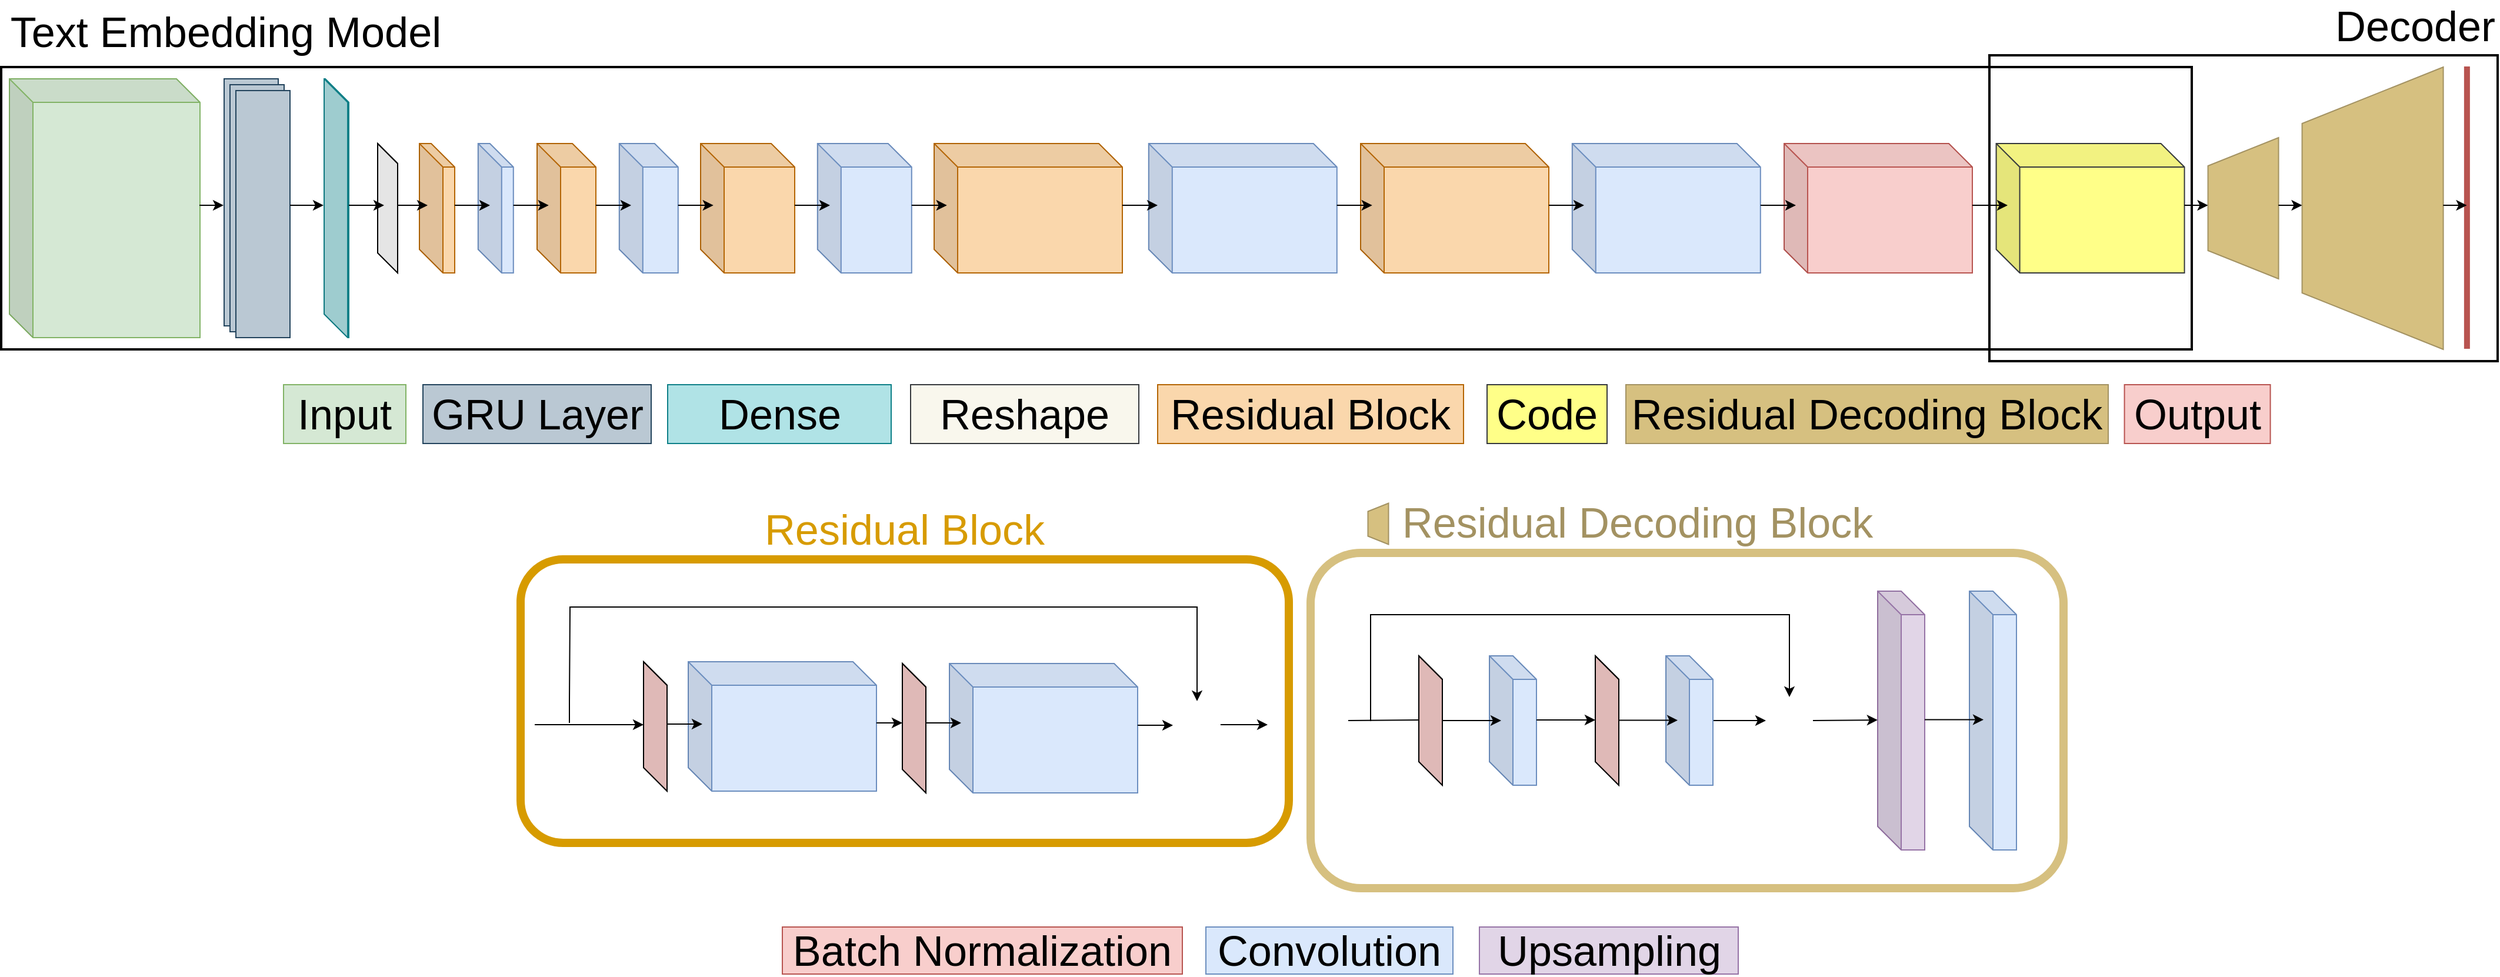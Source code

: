<mxfile version="10.7.3" type="device"><diagram id="WxLvqokhWFlpE4O3j4r8" name="Page-1"><mxGraphModel dx="3498" dy="2960" grid="1" gridSize="10" guides="1" tooltips="1" connect="1" arrows="1" fold="1" page="1" pageScale="1" pageWidth="6000" pageHeight="1100" math="0" shadow="0"><root><mxCell id="0"/><mxCell id="1" parent="0"/><mxCell id="rJr_cNVQDlllX9Y08eiM-1" value="" style="rounded=0;whiteSpace=wrap;html=1;shadow=0;strokeColor=#000000;fillColor=none;strokeWidth=2;" vertex="1" parent="1"><mxGeometry x="1809" y="30" width="432" height="260" as="geometry"/></mxCell><mxCell id="rJr_cNVQDlllX9Y08eiM-2" value="" style="shape=cube;whiteSpace=wrap;html=1;boundedLbl=1;backgroundOutline=1;darkOpacity=0.05;darkOpacity2=0.1;fillColor=#ffff88;strokeColor=#36393d;shadow=0;" vertex="1" parent="1"><mxGeometry x="1814.778" y="105" width="160" height="110" as="geometry"/></mxCell><mxCell id="rJr_cNVQDlllX9Y08eiM-3" value="Text Embedding Model" style="text;html=1;strokeColor=none;fillColor=none;align=center;verticalAlign=middle;whiteSpace=wrap;rounded=0;shadow=0;fontSize=36;" vertex="1" parent="1"><mxGeometry x="125" y="-10" width="370" height="40" as="geometry"/></mxCell><mxCell id="rJr_cNVQDlllX9Y08eiM-4" value="Input" style="text;html=1;strokeColor=#82b366;fillColor=#d5e8d4;align=center;verticalAlign=middle;whiteSpace=wrap;rounded=0;fontSize=36;" vertex="1" parent="1"><mxGeometry x="359" y="310" width="104" height="50" as="geometry"/></mxCell><mxCell id="rJr_cNVQDlllX9Y08eiM-5" value="Residual Decoding Block" style="text;html=1;strokeColor=#A39262;fillColor=#D6C080;align=center;verticalAlign=middle;whiteSpace=wrap;rounded=0;fontSize=36;" vertex="1" parent="1"><mxGeometry x="1500" y="310" width="410" height="50" as="geometry"/></mxCell><mxCell id="rJr_cNVQDlllX9Y08eiM-6" value="Dense" style="text;html=1;strokeColor=#0E8088;fillColor=#B0E3E6;align=center;verticalAlign=middle;whiteSpace=wrap;rounded=0;fontSize=36;" vertex="1" parent="1"><mxGeometry x="685.5" y="310" width="190" height="50" as="geometry"/></mxCell><mxCell id="rJr_cNVQDlllX9Y08eiM-7" value="GRU Layer" style="text;html=1;strokeColor=#23445d;fillColor=#bac8d3;align=center;verticalAlign=middle;whiteSpace=wrap;rounded=0;fontSize=36;" vertex="1" parent="1"><mxGeometry x="477.5" y="310" width="194" height="50" as="geometry"/></mxCell><mxCell id="rJr_cNVQDlllX9Y08eiM-8" value="Reshape" style="text;html=1;strokeColor=#36393d;fillColor=#f9f7ed;align=center;verticalAlign=middle;whiteSpace=wrap;rounded=0;fontSize=36;" vertex="1" parent="1"><mxGeometry x="892" y="310" width="194" height="50" as="geometry"/></mxCell><mxCell id="rJr_cNVQDlllX9Y08eiM-9" value="Residual Block" style="text;html=1;strokeColor=#b46504;fillColor=#fad7ac;align=center;verticalAlign=middle;whiteSpace=wrap;rounded=0;fontSize=36;" vertex="1" parent="1"><mxGeometry x="1102" y="310" width="260" height="50" as="geometry"/></mxCell><mxCell id="rJr_cNVQDlllX9Y08eiM-10" value="" style="shape=trapezoid;perimeter=trapezoidPerimeter;whiteSpace=wrap;html=1;rotation=90;flipH=1;flipV=1;fillColor=#D6C080;strokeColor=#A39262;" vertex="1" parent="1"><mxGeometry x="2014.778" y="100" width="240" height="120" as="geometry"/></mxCell><mxCell id="rJr_cNVQDlllX9Y08eiM-11" value="" style="shape=trapezoid;perimeter=trapezoidPerimeter;whiteSpace=wrap;html=1;rotation=90;flipH=1;flipV=1;fillColor=#D6C080;strokeColor=#A39262;" vertex="1" parent="1"><mxGeometry x="1964.778" y="130" width="120" height="60" as="geometry"/></mxCell><mxCell id="rJr_cNVQDlllX9Y08eiM-12" value="" style="endArrow=none;html=1;fontSize=36;strokeWidth=5;fillColor=#f8cecc;strokeColor=#b85450;" edge="1" parent="1"><mxGeometry width="50" height="50" relative="1" as="geometry"><mxPoint x="2214.945" y="279.5" as="sourcePoint"/><mxPoint x="2214.945" y="39.5" as="targetPoint"/></mxGeometry></mxCell><mxCell id="rJr_cNVQDlllX9Y08eiM-13" style="edgeStyle=none;curved=1;orthogonalLoop=1;jettySize=auto;html=1;exitX=0.5;exitY=0;exitDx=0;exitDy=0;endArrow=classic;endFill=1;" edge="1" parent="1"><mxGeometry relative="1" as="geometry"><mxPoint x="1974.674" y="157.5" as="sourcePoint"/><mxPoint x="1994.778" y="157.5" as="targetPoint"/></mxGeometry></mxCell><mxCell id="rJr_cNVQDlllX9Y08eiM-14" style="edgeStyle=none;curved=1;orthogonalLoop=1;jettySize=auto;html=1;exitX=0.5;exitY=0;exitDx=0;exitDy=0;endArrow=classic;endFill=1;" edge="1" parent="1"><mxGeometry relative="1" as="geometry"><mxPoint x="2054.674" y="157.5" as="sourcePoint"/><mxPoint x="2074.778" y="157.5" as="targetPoint"/></mxGeometry></mxCell><mxCell id="rJr_cNVQDlllX9Y08eiM-15" style="edgeStyle=none;curved=1;orthogonalLoop=1;jettySize=auto;html=1;exitX=0.5;exitY=0;exitDx=0;exitDy=0;endArrow=classic;endFill=1;" edge="1" parent="1"><mxGeometry relative="1" as="geometry"><mxPoint x="2194.674" y="157.5" as="sourcePoint"/><mxPoint x="2214.778" y="157.5" as="targetPoint"/></mxGeometry></mxCell><mxCell id="rJr_cNVQDlllX9Y08eiM-16" value="Code" style="text;html=1;strokeColor=#36393d;fillColor=#ffff88;align=center;verticalAlign=middle;whiteSpace=wrap;rounded=0;fontSize=36;" vertex="1" parent="1"><mxGeometry x="1382" y="310" width="102" height="50" as="geometry"/></mxCell><mxCell id="rJr_cNVQDlllX9Y08eiM-17" value="Output" style="text;html=1;strokeColor=#b85450;fillColor=#f8cecc;align=center;verticalAlign=middle;whiteSpace=wrap;rounded=0;fontSize=36;" vertex="1" parent="1"><mxGeometry x="1923.786" y="310" width="124" height="50" as="geometry"/></mxCell><mxCell id="rJr_cNVQDlllX9Y08eiM-18" value="Batch Normalization" style="text;html=1;strokeColor=#b85450;fillColor=#f8cecc;align=center;verticalAlign=middle;whiteSpace=wrap;rounded=0;fontSize=36;" vertex="1" parent="1"><mxGeometry x="783" y="771" width="340" height="40" as="geometry"/></mxCell><mxCell id="rJr_cNVQDlllX9Y08eiM-19" value="Convolution" style="text;html=1;strokeColor=#6c8ebf;fillColor=#dae8fc;align=center;verticalAlign=middle;whiteSpace=wrap;rounded=0;fontSize=36;" vertex="1" parent="1"><mxGeometry x="1143" y="771" width="210" height="40" as="geometry"/></mxCell><mxCell id="rJr_cNVQDlllX9Y08eiM-20" value="Upsampling" style="text;html=1;strokeColor=#9673a6;fillColor=#e1d5e7;align=center;verticalAlign=middle;whiteSpace=wrap;rounded=0;fontSize=36;" vertex="1" parent="1"><mxGeometry x="1375.5" y="771" width="220" height="40" as="geometry"/></mxCell><mxCell id="rJr_cNVQDlllX9Y08eiM-38" value="Decoder" style="text;html=1;strokeColor=none;fillColor=none;align=center;verticalAlign=middle;whiteSpace=wrap;rounded=0;fontSize=36;" vertex="1" parent="1"><mxGeometry x="2100.778" y="-10" width="140" height="30" as="geometry"/></mxCell><mxCell id="rJr_cNVQDlllX9Y08eiM-39" value="" style="rounded=1;whiteSpace=wrap;html=1;strokeWidth=7;fillColor=none;strokeColor=#d79b00;" vertex="1" parent="1"><mxGeometry x="560.5" y="458.5" width="653" height="241" as="geometry"/></mxCell><mxCell id="rJr_cNVQDlllX9Y08eiM-40" value="&lt;font style=&quot;font-size: 36px&quot; color=&quot;#d79b00&quot;&gt;Residual Block&lt;/font&gt;" style="text;html=1;strokeColor=none;fillColor=none;align=center;verticalAlign=middle;whiteSpace=wrap;rounded=0;fontSize=48;fontColor=#6C8EBF;" vertex="1" parent="1"><mxGeometry x="647" y="399" width="480" height="60" as="geometry"/></mxCell><mxCell id="rJr_cNVQDlllX9Y08eiM-41" value="" style="shape=cube;whiteSpace=wrap;html=1;boundedLbl=1;backgroundOutline=1;darkOpacity=0.05;darkOpacity2=0.1;fillColor=#dae8fc;strokeColor=#6c8ebf;shadow=0;" vertex="1" parent="1"><mxGeometry x="703" y="545.5" width="160" height="110" as="geometry"/></mxCell><mxCell id="rJr_cNVQDlllX9Y08eiM-42" value="" style="endArrow=classic;html=1;" edge="1" parent="1"><mxGeometry width="50" height="50" relative="1" as="geometry"><mxPoint x="572.5" y="599" as="sourcePoint"/><mxPoint x="665" y="599" as="targetPoint"/></mxGeometry></mxCell><mxCell id="rJr_cNVQDlllX9Y08eiM-43" value="" style="shape=image;html=1;verticalAlign=top;verticalLabelPosition=bottom;labelBackgroundColor=#ffffff;imageAspect=0;aspect=fixed;image=https://cdn4.iconfinder.com/data/icons/ionicons/512/icon-ios7-plus-outline-128.png" vertex="1" parent="1"><mxGeometry x="1115.5" y="579" width="40" height="40" as="geometry"/></mxCell><mxCell id="rJr_cNVQDlllX9Y08eiM-44" style="edgeStyle=orthogonalEdgeStyle;orthogonalLoop=1;jettySize=auto;html=1;entryX=0.5;entryY=0;entryDx=0;entryDy=0;endArrow=classic;endFill=1;rounded=0;" edge="1" parent="1" target="rJr_cNVQDlllX9Y08eiM-43"><mxGeometry relative="1" as="geometry"><mxPoint x="602" y="597.5" as="sourcePoint"/><Array as="points"><mxPoint x="602.5" y="579"/><mxPoint x="602.5" y="499"/><mxPoint x="1042.5" y="499"/></Array><mxPoint x="1054.786" y="558.286" as="targetPoint"/></mxGeometry></mxCell><mxCell id="rJr_cNVQDlllX9Y08eiM-45" value="" style="endArrow=classic;html=1;" edge="1" parent="1"><mxGeometry width="50" height="50" relative="1" as="geometry"><mxPoint x="1155.455" y="599" as="sourcePoint"/><mxPoint x="1195.5" y="599" as="targetPoint"/></mxGeometry></mxCell><mxCell id="rJr_cNVQDlllX9Y08eiM-46" value="" style="shape=cube;whiteSpace=wrap;html=1;boundedLbl=1;backgroundOutline=1;darkOpacity=0.05;darkOpacity2=0.1;fillColor=#F8CECC;" vertex="1" parent="1"><mxGeometry x="665" y="545.5" width="20" height="110" as="geometry"/></mxCell><mxCell id="rJr_cNVQDlllX9Y08eiM-47" value="" style="shape=cube;whiteSpace=wrap;html=1;boundedLbl=1;backgroundOutline=1;darkOpacity=0.05;darkOpacity2=0.1;fillColor=#dae8fc;strokeColor=#6c8ebf;shadow=0;" vertex="1" parent="1"><mxGeometry x="925" y="547" width="160" height="110" as="geometry"/></mxCell><mxCell id="rJr_cNVQDlllX9Y08eiM-48" value="" style="endArrow=classic;html=1;" edge="1" parent="1"><mxGeometry width="50" height="50" relative="1" as="geometry"><mxPoint x="1084.955" y="599.5" as="sourcePoint"/><mxPoint x="1115" y="599.5" as="targetPoint"/></mxGeometry></mxCell><mxCell id="rJr_cNVQDlllX9Y08eiM-49" value="" style="shape=cube;whiteSpace=wrap;html=1;boundedLbl=1;backgroundOutline=1;darkOpacity=0.05;darkOpacity2=0.1;fillColor=#F8CECC;" vertex="1" parent="1"><mxGeometry x="885" y="547" width="20" height="110" as="geometry"/></mxCell><mxCell id="rJr_cNVQDlllX9Y08eiM-50" value="" style="endArrow=classic;html=1;" edge="1" parent="1"><mxGeometry width="50" height="50" relative="1" as="geometry"><mxPoint x="904.955" y="597.5" as="sourcePoint"/><mxPoint x="935" y="597.5" as="targetPoint"/></mxGeometry></mxCell><mxCell id="rJr_cNVQDlllX9Y08eiM-51" value="" style="endArrow=classic;html=1;" edge="1" parent="1"><mxGeometry width="50" height="50" relative="1" as="geometry"><mxPoint x="862.955" y="597.5" as="sourcePoint"/><mxPoint x="885" y="597.5" as="targetPoint"/></mxGeometry></mxCell><mxCell id="rJr_cNVQDlllX9Y08eiM-52" value="" style="endArrow=classic;html=1;" edge="1" parent="1"><mxGeometry width="50" height="50" relative="1" as="geometry"><mxPoint x="684.955" y="598.5" as="sourcePoint"/><mxPoint x="715" y="598.5" as="targetPoint"/></mxGeometry></mxCell><mxCell id="rJr_cNVQDlllX9Y08eiM-53" value="" style="shape=cube;whiteSpace=wrap;html=1;boundedLbl=1;backgroundOutline=1;darkOpacity=0.05;darkOpacity2=0.1;fillColor=#dae8fc;strokeColor=#6c8ebf;shadow=0;" vertex="1" parent="1"><mxGeometry x="1454.389" y="105" width="160" height="110" as="geometry"/></mxCell><mxCell id="rJr_cNVQDlllX9Y08eiM-54" value="" style="shape=cube;whiteSpace=wrap;html=1;boundedLbl=1;backgroundOutline=1;darkOpacity=0.05;darkOpacity2=0.1;fillColor=#dae8fc;strokeColor=#6c8ebf;shadow=0;" vertex="1" parent="1"><mxGeometry x="1094.389" y="105" width="160" height="110" as="geometry"/></mxCell><mxCell id="rJr_cNVQDlllX9Y08eiM-55" value="" style="shape=cube;whiteSpace=wrap;html=1;boundedLbl=1;backgroundOutline=1;darkOpacity=0.05;darkOpacity2=0.1;fillColor=#dae8fc;strokeColor=#6c8ebf;shadow=0;" vertex="1" parent="1"><mxGeometry x="812.889" y="105" width="80" height="110" as="geometry"/></mxCell><mxCell id="rJr_cNVQDlllX9Y08eiM-56" value="" style="shape=cube;whiteSpace=wrap;html=1;boundedLbl=1;backgroundOutline=1;darkOpacity=0.05;darkOpacity2=0.1;fillColor=#dae8fc;strokeColor=#6c8ebf;shadow=0;" vertex="1" parent="1"><mxGeometry x="644.389" y="105" width="50" height="110" as="geometry"/></mxCell><mxCell id="rJr_cNVQDlllX9Y08eiM-57" value="" style="shape=cube;whiteSpace=wrap;html=1;boundedLbl=1;backgroundOutline=1;darkOpacity=0.05;darkOpacity2=0.1;fillColor=#dae8fc;strokeColor=#6c8ebf;shadow=0;" vertex="1" parent="1"><mxGeometry x="524.389" y="105" width="30" height="110" as="geometry"/></mxCell><mxCell id="rJr_cNVQDlllX9Y08eiM-58" value="" style="shape=cube;whiteSpace=wrap;html=1;boundedLbl=1;backgroundOutline=1;darkOpacity=0.05;darkOpacity2=0.1;fillColor=#fad7ac;strokeColor=#b46504;shadow=0;" vertex="1" parent="1"><mxGeometry x="474.5" y="105" width="30" height="110" as="geometry"/></mxCell><mxCell id="rJr_cNVQDlllX9Y08eiM-59" value="" style="rounded=0;whiteSpace=wrap;html=1;shadow=0;strokeColor=#000000;fillColor=none;strokeWidth=2;" vertex="1" parent="1"><mxGeometry x="119" y="40" width="1862" height="240" as="geometry"/></mxCell><mxCell id="rJr_cNVQDlllX9Y08eiM-60" value="" style="shape=cube;whiteSpace=wrap;html=1;boundedLbl=1;backgroundOutline=1;darkOpacity=0.05;darkOpacity2=0.1;fillColor=#d5e8d4;strokeColor=#82b366;shadow=0;" vertex="1" parent="1"><mxGeometry x="126" y="50" width="162" height="220" as="geometry"/></mxCell><mxCell id="rJr_cNVQDlllX9Y08eiM-61" value="" style="verticalLabelPosition=bottom;verticalAlign=top;html=1;shape=mxgraph.basic.layered_rect;dx=10;outlineConnect=0;strokeColor=#23445d;fillColor=#bac8d3;flipV=1;flipH=1;" vertex="1" parent="1"><mxGeometry x="308.5" y="50" width="56" height="220" as="geometry"/></mxCell><mxCell id="rJr_cNVQDlllX9Y08eiM-62" value="" style="shape=cube;whiteSpace=wrap;html=1;boundedLbl=1;backgroundOutline=1;darkOpacity=0.05;darkOpacity2=0.1;fillColor=#f8cecc;strokeColor=#b85450;shadow=0;" vertex="1" parent="1"><mxGeometry x="1634.5" y="105" width="160" height="110" as="geometry"/></mxCell><mxCell id="rJr_cNVQDlllX9Y08eiM-63" value="" style="endArrow=classic;html=1;" edge="1" parent="1"><mxGeometry width="50" height="50" relative="1" as="geometry"><mxPoint x="287.5" y="157.5" as="sourcePoint"/><mxPoint x="308" y="157.5" as="targetPoint"/></mxGeometry></mxCell><mxCell id="rJr_cNVQDlllX9Y08eiM-64" value="" style="endArrow=classic;html=1;" edge="1" parent="1"><mxGeometry width="50" height="50" relative="1" as="geometry"><mxPoint x="364.5" y="157.5" as="sourcePoint"/><mxPoint x="393" y="157.5" as="targetPoint"/></mxGeometry></mxCell><mxCell id="rJr_cNVQDlllX9Y08eiM-65" value="" style="endArrow=classic;html=1;" edge="1" parent="1"><mxGeometry width="50" height="50" relative="1" as="geometry"><mxPoint x="451.455" y="157.5" as="sourcePoint"/><mxPoint x="481.5" y="157.5" as="targetPoint"/></mxGeometry></mxCell><mxCell id="rJr_cNVQDlllX9Y08eiM-66" value="" style="shape=cube;whiteSpace=wrap;html=1;boundedLbl=1;backgroundOutline=1;darkOpacity=0.05;darkOpacity2=0.1;shadow=0;" vertex="1" parent="1"><mxGeometry x="439" y="105" width="17" height="110" as="geometry"/></mxCell><mxCell id="rJr_cNVQDlllX9Y08eiM-67" value="" style="shape=cube;whiteSpace=wrap;html=1;boundedLbl=1;backgroundOutline=1;darkOpacity=0.05;darkOpacity2=0.1;fillColor=#b0e3e6;strokeColor=#0e8088;shadow=0;" vertex="1" parent="1"><mxGeometry x="393.5" y="50" width="21" height="220" as="geometry"/></mxCell><mxCell id="rJr_cNVQDlllX9Y08eiM-68" value="" style="endArrow=classic;html=1;" edge="1" parent="1"><mxGeometry width="50" height="50" relative="1" as="geometry"><mxPoint x="414.455" y="157.5" as="sourcePoint"/><mxPoint x="444.5" y="157.5" as="targetPoint"/></mxGeometry></mxCell><mxCell id="rJr_cNVQDlllX9Y08eiM-69" value="" style="shape=cube;whiteSpace=wrap;html=1;boundedLbl=1;backgroundOutline=1;darkOpacity=0.05;darkOpacity2=0.1;fillColor=#fad7ac;strokeColor=#b46504;shadow=0;" vertex="1" parent="1"><mxGeometry x="574.5" y="105" width="50" height="110" as="geometry"/></mxCell><mxCell id="rJr_cNVQDlllX9Y08eiM-70" value="" style="shape=cube;whiteSpace=wrap;html=1;boundedLbl=1;backgroundOutline=1;darkOpacity=0.05;darkOpacity2=0.1;fillColor=#fad7ac;strokeColor=#b46504;shadow=0;" vertex="1" parent="1"><mxGeometry x="713.5" y="105" width="80" height="110" as="geometry"/></mxCell><mxCell id="rJr_cNVQDlllX9Y08eiM-71" value="" style="shape=cube;whiteSpace=wrap;html=1;boundedLbl=1;backgroundOutline=1;darkOpacity=0.05;darkOpacity2=0.1;fillColor=#fad7ac;strokeColor=#b46504;shadow=0;" vertex="1" parent="1"><mxGeometry x="912" y="105" width="160" height="110" as="geometry"/></mxCell><mxCell id="rJr_cNVQDlllX9Y08eiM-72" value="" style="shape=cube;whiteSpace=wrap;html=1;boundedLbl=1;backgroundOutline=1;darkOpacity=0.05;darkOpacity2=0.1;fillColor=#fad7ac;strokeColor=#b46504;shadow=0;" vertex="1" parent="1"><mxGeometry x="1274.5" y="105" width="160" height="110" as="geometry"/></mxCell><mxCell id="rJr_cNVQDlllX9Y08eiM-73" value="" style="endArrow=classic;html=1;" edge="1" parent="1"><mxGeometry width="50" height="50" relative="1" as="geometry"><mxPoint x="504.455" y="157.5" as="sourcePoint"/><mxPoint x="534.5" y="157.5" as="targetPoint"/></mxGeometry></mxCell><mxCell id="rJr_cNVQDlllX9Y08eiM-74" value="" style="endArrow=classic;html=1;" edge="1" parent="1"><mxGeometry width="50" height="50" relative="1" as="geometry"><mxPoint x="624.455" y="157.5" as="sourcePoint"/><mxPoint x="654.5" y="157.5" as="targetPoint"/></mxGeometry></mxCell><mxCell id="rJr_cNVQDlllX9Y08eiM-75" value="" style="endArrow=classic;html=1;" edge="1" parent="1"><mxGeometry width="50" height="50" relative="1" as="geometry"><mxPoint x="793.455" y="157.5" as="sourcePoint"/><mxPoint x="823.5" y="157.5" as="targetPoint"/></mxGeometry></mxCell><mxCell id="rJr_cNVQDlllX9Y08eiM-76" value="" style="endArrow=classic;html=1;" edge="1" parent="1"><mxGeometry width="50" height="50" relative="1" as="geometry"><mxPoint x="1434.455" y="157.5" as="sourcePoint"/><mxPoint x="1464.5" y="157.5" as="targetPoint"/></mxGeometry></mxCell><mxCell id="rJr_cNVQDlllX9Y08eiM-77" value="" style="endArrow=classic;html=1;" edge="1" parent="1"><mxGeometry width="50" height="50" relative="1" as="geometry"><mxPoint x="1071.955" y="157.5" as="sourcePoint"/><mxPoint x="1102" y="157.5" as="targetPoint"/></mxGeometry></mxCell><mxCell id="rJr_cNVQDlllX9Y08eiM-78" value="" style="endArrow=classic;html=1;" edge="1" parent="1"><mxGeometry width="50" height="50" relative="1" as="geometry"><mxPoint x="694.344" y="157.5" as="sourcePoint"/><mxPoint x="724.389" y="157.5" as="targetPoint"/></mxGeometry></mxCell><mxCell id="rJr_cNVQDlllX9Y08eiM-79" value="" style="endArrow=classic;html=1;" edge="1" parent="1"><mxGeometry width="50" height="50" relative="1" as="geometry"><mxPoint x="892.844" y="157.5" as="sourcePoint"/><mxPoint x="922.889" y="157.5" as="targetPoint"/></mxGeometry></mxCell><mxCell id="rJr_cNVQDlllX9Y08eiM-80" value="" style="endArrow=classic;html=1;" edge="1" parent="1"><mxGeometry width="50" height="50" relative="1" as="geometry"><mxPoint x="1254.344" y="157.5" as="sourcePoint"/><mxPoint x="1284.389" y="157.5" as="targetPoint"/></mxGeometry></mxCell><mxCell id="rJr_cNVQDlllX9Y08eiM-81" value="" style="endArrow=classic;html=1;" edge="1" parent="1"><mxGeometry width="50" height="50" relative="1" as="geometry"><mxPoint x="554.344" y="157.5" as="sourcePoint"/><mxPoint x="584.389" y="157.5" as="targetPoint"/></mxGeometry></mxCell><mxCell id="rJr_cNVQDlllX9Y08eiM-82" value="" style="endArrow=classic;html=1;" edge="1" parent="1"><mxGeometry width="50" height="50" relative="1" as="geometry"><mxPoint x="1614.455" y="157.5" as="sourcePoint"/><mxPoint x="1644.5" y="157.5" as="targetPoint"/></mxGeometry></mxCell><mxCell id="rJr_cNVQDlllX9Y08eiM-83" value="" style="endArrow=classic;html=1;" edge="1" parent="1"><mxGeometry width="50" height="50" relative="1" as="geometry"><mxPoint x="1794.455" y="157.5" as="sourcePoint"/><mxPoint x="1824.5" y="157.5" as="targetPoint"/></mxGeometry></mxCell><mxCell id="rJr_cNVQDlllX9Y08eiM-84" value="" style="rounded=1;whiteSpace=wrap;html=1;strokeColor=#D6C080;strokeWidth=7;fillColor=none;" vertex="1" parent="1"><mxGeometry x="1232" y="453" width="640" height="285" as="geometry"/></mxCell><mxCell id="rJr_cNVQDlllX9Y08eiM-85" value="" style="shape=cube;whiteSpace=wrap;html=1;boundedLbl=1;backgroundOutline=1;darkOpacity=0.05;darkOpacity2=0.1;fillColor=#e1d5e7;strokeColor=#9673a6;" vertex="1" parent="1"><mxGeometry x="1714" y="485.5" width="40" height="220" as="geometry"/></mxCell><mxCell id="rJr_cNVQDlllX9Y08eiM-86" value="" style="shape=image;html=1;verticalAlign=top;verticalLabelPosition=bottom;labelBackgroundColor=#ffffff;imageAspect=0;aspect=fixed;image=https://cdn4.iconfinder.com/data/icons/ionicons/512/icon-ios7-plus-outline-128.png" vertex="1" parent="1"><mxGeometry x="1619" y="575.5" width="40" height="40" as="geometry"/></mxCell><mxCell id="rJr_cNVQDlllX9Y08eiM-87" value="" style="endArrow=classic;html=1;entryX=0;entryY=0.5;entryDx=0;entryDy=0;" edge="1" parent="1" target="rJr_cNVQDlllX9Y08eiM-86"><mxGeometry width="50" height="50" relative="1" as="geometry"><mxPoint x="1574" y="595.5" as="sourcePoint"/><mxPoint x="1614" y="595.5" as="targetPoint"/></mxGeometry></mxCell><mxCell id="rJr_cNVQDlllX9Y08eiM-88" value="" style="endArrow=classic;html=1;entryX=-0.002;entryY=0.498;entryDx=0;entryDy=0;entryPerimeter=0;" edge="1" parent="1" target="rJr_cNVQDlllX9Y08eiM-85"><mxGeometry width="50" height="50" relative="1" as="geometry"><mxPoint x="1659" y="595.5" as="sourcePoint"/><mxPoint x="1709" y="595.5" as="targetPoint"/></mxGeometry></mxCell><mxCell id="rJr_cNVQDlllX9Y08eiM-89" value="" style="endArrow=classic;html=1;" edge="1" parent="1"><mxGeometry width="50" height="50" relative="1" as="geometry"><mxPoint x="1264" y="595.5" as="sourcePoint"/><mxPoint x="1334" y="595" as="targetPoint"/></mxGeometry></mxCell><mxCell id="rJr_cNVQDlllX9Y08eiM-90" style="edgeStyle=orthogonalEdgeStyle;orthogonalLoop=1;jettySize=auto;html=1;entryX=0.5;entryY=0;entryDx=0;entryDy=0;endArrow=classic;endFill=1;rounded=0;" edge="1" parent="1" target="rJr_cNVQDlllX9Y08eiM-86"><mxGeometry relative="1" as="geometry"><mxPoint x="1283" y="596" as="sourcePoint"/><Array as="points"><mxPoint x="1283" y="505.5"/><mxPoint x="1639" y="505.5"/></Array></mxGeometry></mxCell><mxCell id="rJr_cNVQDlllX9Y08eiM-91" value="" style="shape=cube;whiteSpace=wrap;html=1;boundedLbl=1;backgroundOutline=1;darkOpacity=0.05;darkOpacity2=0.1;fillColor=#F8CECC;" vertex="1" parent="1"><mxGeometry x="1324" y="540.5" width="20" height="110" as="geometry"/></mxCell><mxCell id="rJr_cNVQDlllX9Y08eiM-92" value="" style="shape=cube;whiteSpace=wrap;html=1;boundedLbl=1;backgroundOutline=1;darkOpacity=0.05;darkOpacity2=0.1;fillColor=#dae8fc;strokeColor=#6c8ebf;" vertex="1" parent="1"><mxGeometry x="1384" y="540.5" width="40" height="110" as="geometry"/></mxCell><mxCell id="rJr_cNVQDlllX9Y08eiM-93" value="" style="endArrow=classic;html=1;" edge="1" parent="1"><mxGeometry width="50" height="50" relative="1" as="geometry"><mxPoint x="1424" y="595" as="sourcePoint"/><mxPoint x="1474" y="595" as="targetPoint"/></mxGeometry></mxCell><mxCell id="rJr_cNVQDlllX9Y08eiM-94" value="" style="shape=cube;whiteSpace=wrap;html=1;boundedLbl=1;backgroundOutline=1;darkOpacity=0.05;darkOpacity2=0.1;fillColor=#dae8fc;strokeColor=#6c8ebf;" vertex="1" parent="1"><mxGeometry x="1534" y="540.5" width="40" height="110" as="geometry"/></mxCell><mxCell id="rJr_cNVQDlllX9Y08eiM-95" value="" style="endArrow=classic;html=1;" edge="1" parent="1"><mxGeometry width="50" height="50" relative="1" as="geometry"><mxPoint x="1494" y="595.25" as="sourcePoint"/><mxPoint x="1544" y="595.25" as="targetPoint"/></mxGeometry></mxCell><mxCell id="rJr_cNVQDlllX9Y08eiM-96" value="" style="endArrow=classic;html=1;" edge="1" parent="1"><mxGeometry width="50" height="50" relative="1" as="geometry"><mxPoint x="1344" y="595.5" as="sourcePoint"/><mxPoint x="1394" y="595.5" as="targetPoint"/></mxGeometry></mxCell><mxCell id="rJr_cNVQDlllX9Y08eiM-97" value="" style="shape=cube;whiteSpace=wrap;html=1;boundedLbl=1;backgroundOutline=1;darkOpacity=0.05;darkOpacity2=0.1;fillColor=#F8CECC;" vertex="1" parent="1"><mxGeometry x="1474" y="540.5" width="20" height="110" as="geometry"/></mxCell><mxCell id="rJr_cNVQDlllX9Y08eiM-98" value="&lt;font style=&quot;font-size: 36px&quot;&gt;Residual Decoding Block&lt;/font&gt;" style="text;html=1;strokeColor=none;fillColor=none;align=center;verticalAlign=middle;whiteSpace=wrap;rounded=0;fontSize=48;fontColor=#A39262;" vertex="1" parent="1"><mxGeometry x="1269.5" y="393" width="480" height="60" as="geometry"/></mxCell><mxCell id="rJr_cNVQDlllX9Y08eiM-99" value="" style="shape=trapezoid;perimeter=trapezoidPerimeter;whiteSpace=wrap;html=1;rotation=90;flipH=1;flipV=1;fillColor=#D6C080;strokeColor=#A39262;aspect=fixed;" vertex="1" parent="1"><mxGeometry x="1272" y="419.5" width="35" height="17.5" as="geometry"/></mxCell><mxCell id="rJr_cNVQDlllX9Y08eiM-100" value="" style="shape=cube;whiteSpace=wrap;html=1;boundedLbl=1;backgroundOutline=1;darkOpacity=0.05;darkOpacity2=0.1;fillColor=#dae8fc;strokeColor=#6c8ebf;" vertex="1" parent="1"><mxGeometry x="1792" y="485.5" width="40" height="220" as="geometry"/></mxCell><mxCell id="rJr_cNVQDlllX9Y08eiM-101" value="" style="endArrow=classic;html=1;" edge="1" parent="1"><mxGeometry width="50" height="50" relative="1" as="geometry"><mxPoint x="1754" y="594.75" as="sourcePoint"/><mxPoint x="1804" y="594.75" as="targetPoint"/></mxGeometry></mxCell></root></mxGraphModel></diagram></mxfile>
